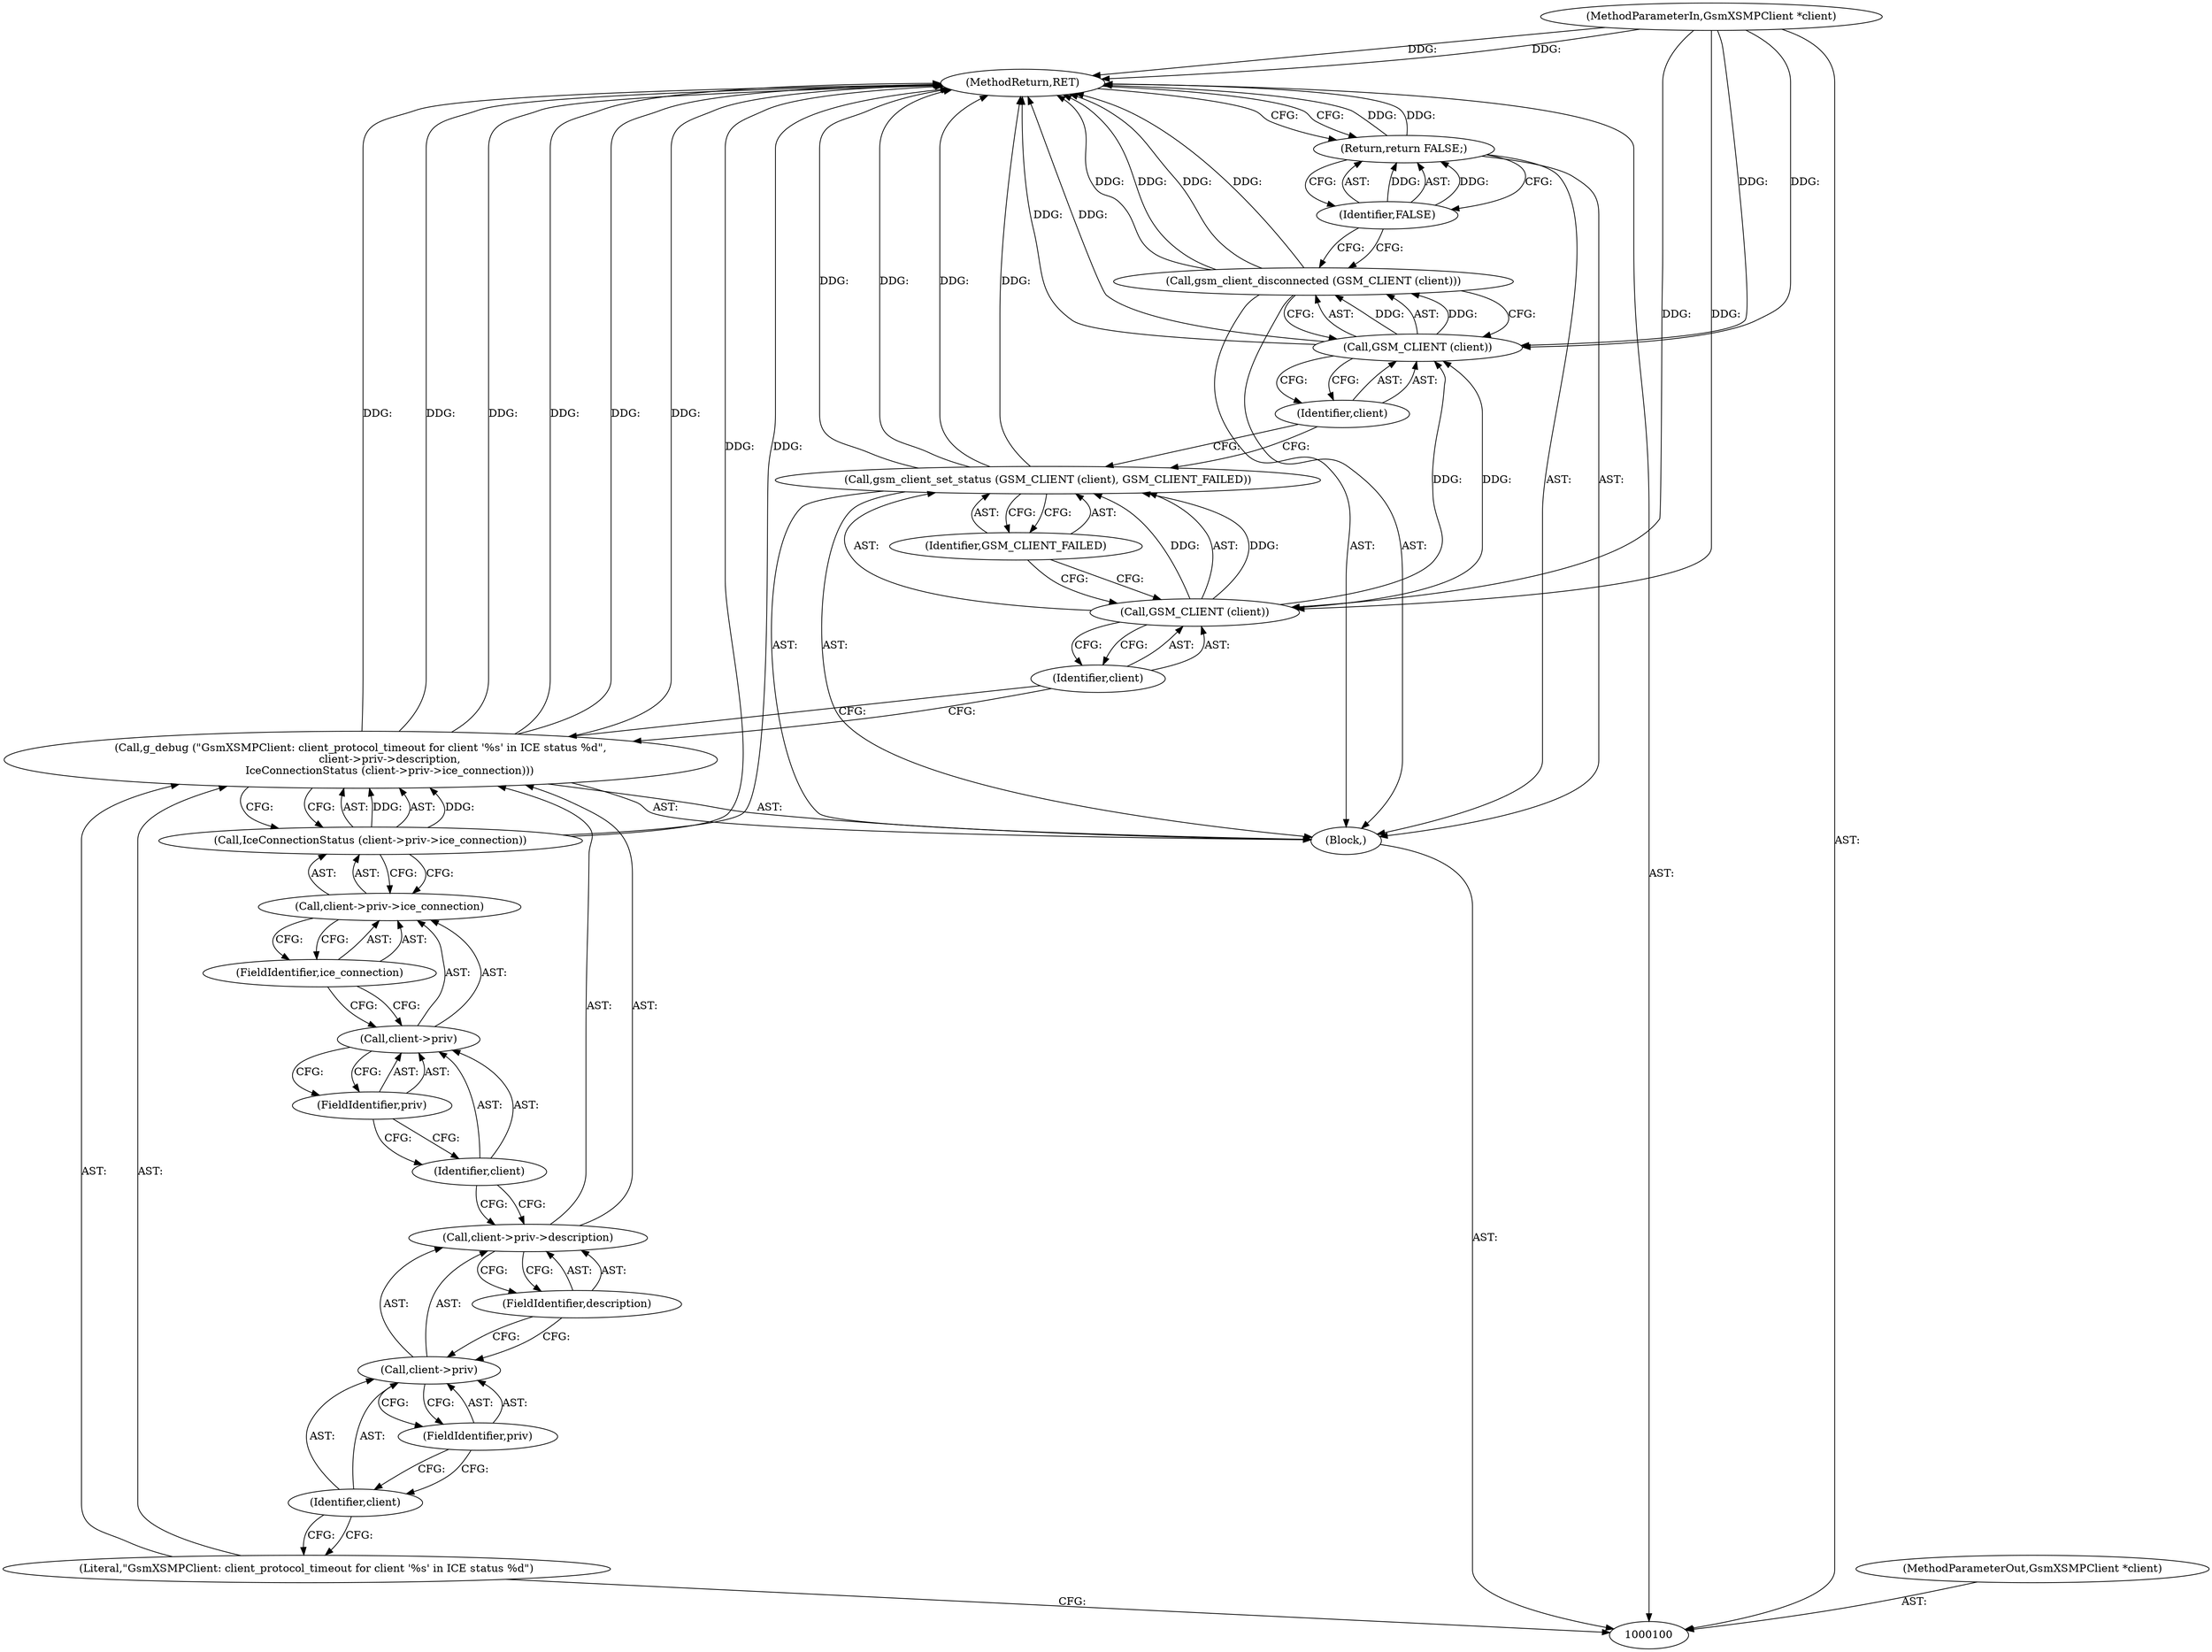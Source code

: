 digraph "1_gnome-session_b0dc999e0b45355314616321dbb6cb71e729fc9d" {
"1000125" [label="(MethodReturn,RET)"];
"1000101" [label="(MethodParameterIn,GsmXSMPClient *client)"];
"1000160" [label="(MethodParameterOut,GsmXSMPClient *client)"];
"1000102" [label="(Block,)"];
"1000104" [label="(Literal,\"GsmXSMPClient: client_protocol_timeout for client '%s' in ICE status %d\")"];
"1000103" [label="(Call,g_debug (\"GsmXSMPClient: client_protocol_timeout for client '%s' in ICE status %d\",\n                 client->priv->description,\n                 IceConnectionStatus (client->priv->ice_connection)))"];
"1000105" [label="(Call,client->priv->description)"];
"1000106" [label="(Call,client->priv)"];
"1000107" [label="(Identifier,client)"];
"1000108" [label="(FieldIdentifier,priv)"];
"1000109" [label="(FieldIdentifier,description)"];
"1000110" [label="(Call,IceConnectionStatus (client->priv->ice_connection))"];
"1000111" [label="(Call,client->priv->ice_connection)"];
"1000112" [label="(Call,client->priv)"];
"1000113" [label="(Identifier,client)"];
"1000114" [label="(FieldIdentifier,priv)"];
"1000115" [label="(FieldIdentifier,ice_connection)"];
"1000117" [label="(Call,GSM_CLIENT (client))"];
"1000118" [label="(Identifier,client)"];
"1000119" [label="(Identifier,GSM_CLIENT_FAILED)"];
"1000116" [label="(Call,gsm_client_set_status (GSM_CLIENT (client), GSM_CLIENT_FAILED))"];
"1000121" [label="(Call,GSM_CLIENT (client))"];
"1000122" [label="(Identifier,client)"];
"1000120" [label="(Call,gsm_client_disconnected (GSM_CLIENT (client)))"];
"1000124" [label="(Identifier,FALSE)"];
"1000123" [label="(Return,return FALSE;)"];
"1000125" -> "1000100"  [label="AST: "];
"1000125" -> "1000123"  [label="CFG: "];
"1000103" -> "1000125"  [label="DDG: "];
"1000103" -> "1000125"  [label="DDG: "];
"1000103" -> "1000125"  [label="DDG: "];
"1000120" -> "1000125"  [label="DDG: "];
"1000120" -> "1000125"  [label="DDG: "];
"1000121" -> "1000125"  [label="DDG: "];
"1000116" -> "1000125"  [label="DDG: "];
"1000116" -> "1000125"  [label="DDG: "];
"1000101" -> "1000125"  [label="DDG: "];
"1000110" -> "1000125"  [label="DDG: "];
"1000123" -> "1000125"  [label="DDG: "];
"1000101" -> "1000100"  [label="AST: "];
"1000101" -> "1000125"  [label="DDG: "];
"1000101" -> "1000117"  [label="DDG: "];
"1000101" -> "1000121"  [label="DDG: "];
"1000160" -> "1000100"  [label="AST: "];
"1000102" -> "1000100"  [label="AST: "];
"1000103" -> "1000102"  [label="AST: "];
"1000116" -> "1000102"  [label="AST: "];
"1000120" -> "1000102"  [label="AST: "];
"1000123" -> "1000102"  [label="AST: "];
"1000104" -> "1000103"  [label="AST: "];
"1000104" -> "1000100"  [label="CFG: "];
"1000107" -> "1000104"  [label="CFG: "];
"1000103" -> "1000102"  [label="AST: "];
"1000103" -> "1000110"  [label="CFG: "];
"1000104" -> "1000103"  [label="AST: "];
"1000105" -> "1000103"  [label="AST: "];
"1000110" -> "1000103"  [label="AST: "];
"1000118" -> "1000103"  [label="CFG: "];
"1000103" -> "1000125"  [label="DDG: "];
"1000103" -> "1000125"  [label="DDG: "];
"1000103" -> "1000125"  [label="DDG: "];
"1000110" -> "1000103"  [label="DDG: "];
"1000105" -> "1000103"  [label="AST: "];
"1000105" -> "1000109"  [label="CFG: "];
"1000106" -> "1000105"  [label="AST: "];
"1000109" -> "1000105"  [label="AST: "];
"1000113" -> "1000105"  [label="CFG: "];
"1000106" -> "1000105"  [label="AST: "];
"1000106" -> "1000108"  [label="CFG: "];
"1000107" -> "1000106"  [label="AST: "];
"1000108" -> "1000106"  [label="AST: "];
"1000109" -> "1000106"  [label="CFG: "];
"1000107" -> "1000106"  [label="AST: "];
"1000107" -> "1000104"  [label="CFG: "];
"1000108" -> "1000107"  [label="CFG: "];
"1000108" -> "1000106"  [label="AST: "];
"1000108" -> "1000107"  [label="CFG: "];
"1000106" -> "1000108"  [label="CFG: "];
"1000109" -> "1000105"  [label="AST: "];
"1000109" -> "1000106"  [label="CFG: "];
"1000105" -> "1000109"  [label="CFG: "];
"1000110" -> "1000103"  [label="AST: "];
"1000110" -> "1000111"  [label="CFG: "];
"1000111" -> "1000110"  [label="AST: "];
"1000103" -> "1000110"  [label="CFG: "];
"1000110" -> "1000125"  [label="DDG: "];
"1000110" -> "1000103"  [label="DDG: "];
"1000111" -> "1000110"  [label="AST: "];
"1000111" -> "1000115"  [label="CFG: "];
"1000112" -> "1000111"  [label="AST: "];
"1000115" -> "1000111"  [label="AST: "];
"1000110" -> "1000111"  [label="CFG: "];
"1000112" -> "1000111"  [label="AST: "];
"1000112" -> "1000114"  [label="CFG: "];
"1000113" -> "1000112"  [label="AST: "];
"1000114" -> "1000112"  [label="AST: "];
"1000115" -> "1000112"  [label="CFG: "];
"1000113" -> "1000112"  [label="AST: "];
"1000113" -> "1000105"  [label="CFG: "];
"1000114" -> "1000113"  [label="CFG: "];
"1000114" -> "1000112"  [label="AST: "];
"1000114" -> "1000113"  [label="CFG: "];
"1000112" -> "1000114"  [label="CFG: "];
"1000115" -> "1000111"  [label="AST: "];
"1000115" -> "1000112"  [label="CFG: "];
"1000111" -> "1000115"  [label="CFG: "];
"1000117" -> "1000116"  [label="AST: "];
"1000117" -> "1000118"  [label="CFG: "];
"1000118" -> "1000117"  [label="AST: "];
"1000119" -> "1000117"  [label="CFG: "];
"1000117" -> "1000116"  [label="DDG: "];
"1000101" -> "1000117"  [label="DDG: "];
"1000117" -> "1000121"  [label="DDG: "];
"1000118" -> "1000117"  [label="AST: "];
"1000118" -> "1000103"  [label="CFG: "];
"1000117" -> "1000118"  [label="CFG: "];
"1000119" -> "1000116"  [label="AST: "];
"1000119" -> "1000117"  [label="CFG: "];
"1000116" -> "1000119"  [label="CFG: "];
"1000116" -> "1000102"  [label="AST: "];
"1000116" -> "1000119"  [label="CFG: "];
"1000117" -> "1000116"  [label="AST: "];
"1000119" -> "1000116"  [label="AST: "];
"1000122" -> "1000116"  [label="CFG: "];
"1000116" -> "1000125"  [label="DDG: "];
"1000116" -> "1000125"  [label="DDG: "];
"1000117" -> "1000116"  [label="DDG: "];
"1000121" -> "1000120"  [label="AST: "];
"1000121" -> "1000122"  [label="CFG: "];
"1000122" -> "1000121"  [label="AST: "];
"1000120" -> "1000121"  [label="CFG: "];
"1000121" -> "1000125"  [label="DDG: "];
"1000121" -> "1000120"  [label="DDG: "];
"1000117" -> "1000121"  [label="DDG: "];
"1000101" -> "1000121"  [label="DDG: "];
"1000122" -> "1000121"  [label="AST: "];
"1000122" -> "1000116"  [label="CFG: "];
"1000121" -> "1000122"  [label="CFG: "];
"1000120" -> "1000102"  [label="AST: "];
"1000120" -> "1000121"  [label="CFG: "];
"1000121" -> "1000120"  [label="AST: "];
"1000124" -> "1000120"  [label="CFG: "];
"1000120" -> "1000125"  [label="DDG: "];
"1000120" -> "1000125"  [label="DDG: "];
"1000121" -> "1000120"  [label="DDG: "];
"1000124" -> "1000123"  [label="AST: "];
"1000124" -> "1000120"  [label="CFG: "];
"1000123" -> "1000124"  [label="CFG: "];
"1000124" -> "1000123"  [label="DDG: "];
"1000123" -> "1000102"  [label="AST: "];
"1000123" -> "1000124"  [label="CFG: "];
"1000124" -> "1000123"  [label="AST: "];
"1000125" -> "1000123"  [label="CFG: "];
"1000123" -> "1000125"  [label="DDG: "];
"1000124" -> "1000123"  [label="DDG: "];
}
